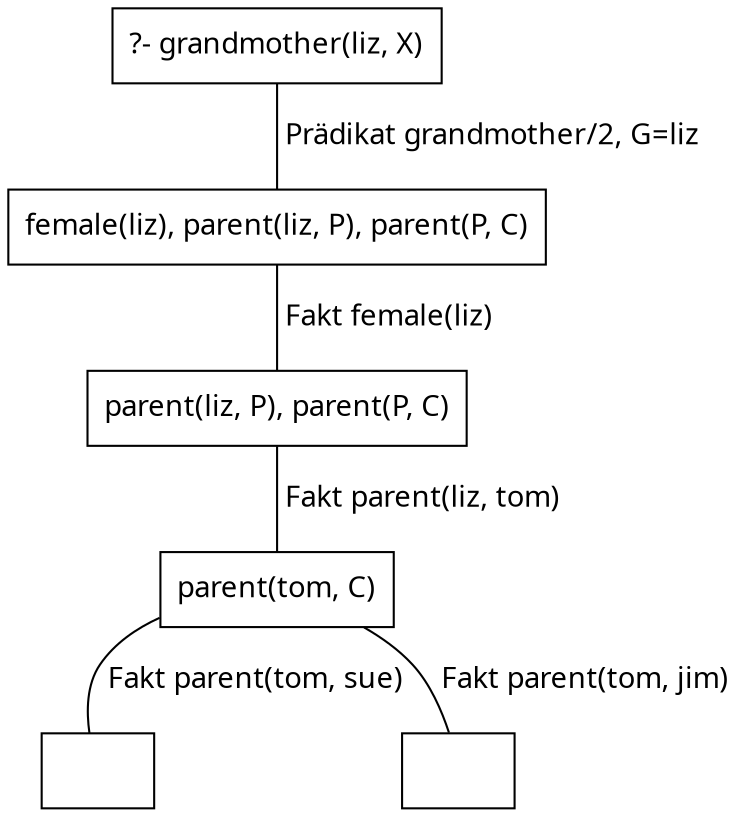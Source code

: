 graph Grandmother {
    node [fontname="IBM Plex Mono", shape=rect];
    edge [fontname="IBM Plex Mono"];

    a [label="?- grandmother(liz, X)"];
    a -- b1 [label=" Prädikat grandmother/2, G=liz "];
    b1 [label="female(liz), parent(liz, P), parent(P, C)"];
    b1 -- c1 [label=" Fakt female(liz) "];
    c1 [label="parent(liz, P), parent(P, C)"];
    c1 -- d1 [label=" Fakt parent(liz, tom) "];
    d1 [label="parent(tom, C)"];
    d1 -- e1 [label=" Fakt parent(tom, sue) "];
    e1 [label=""];
    d1 -- e2 [label=" Fakt parent(tom, jim) "];
    e2 [label=""];
}
